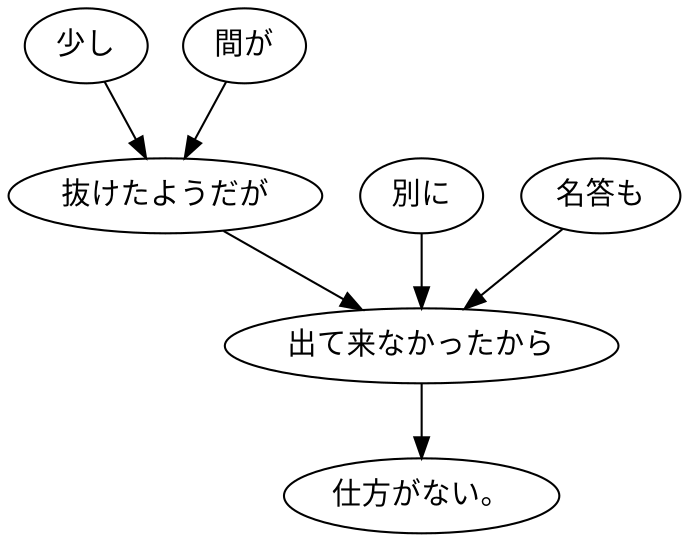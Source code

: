 digraph graph690 {
	node0 [label="少し"];
	node1 [label="間が"];
	node2 [label="抜けたようだが"];
	node3 [label="別に"];
	node4 [label="名答も"];
	node5 [label="出て来なかったから"];
	node6 [label="仕方がない。"];
	node0 -> node2;
	node1 -> node2;
	node2 -> node5;
	node3 -> node5;
	node4 -> node5;
	node5 -> node6;
}
